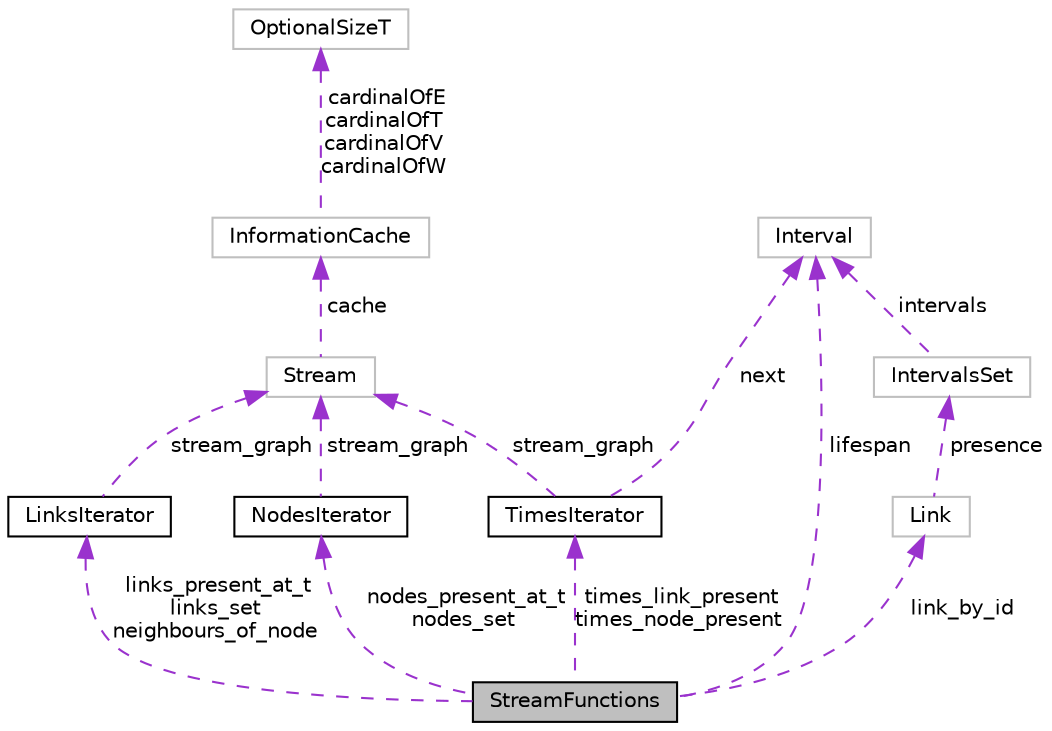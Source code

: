 digraph "StreamFunctions"
{
 // LATEX_PDF_SIZE
  edge [fontname="Helvetica",fontsize="10",labelfontname="Helvetica",labelfontsize="10"];
  node [fontname="Helvetica",fontsize="10",shape=record];
  Node1 [label="StreamFunctions",height=0.2,width=0.4,color="black", fillcolor="grey75", style="filled", fontcolor="black",tooltip=" "];
  Node2 -> Node1 [dir="back",color="darkorchid3",fontsize="10",style="dashed",label=" nodes_present_at_t\nnodes_set" ];
  Node2 [label="NodesIterator",height=0.2,width=0.4,color="black", fillcolor="white", style="filled",URL="$structNodesIterator.html",tooltip="An iterator over nodes."];
  Node3 -> Node2 [dir="back",color="darkorchid3",fontsize="10",style="dashed",label=" stream_graph" ];
  Node3 [label="Stream",height=0.2,width=0.4,color="grey75", fillcolor="white", style="filled",URL="$structStream.html",tooltip=" "];
  Node4 -> Node3 [dir="back",color="darkorchid3",fontsize="10",style="dashed",label=" cache" ];
  Node4 [label="InformationCache",height=0.2,width=0.4,color="grey75", fillcolor="white", style="filled",URL="$structInformationCache.html",tooltip=" "];
  Node5 -> Node4 [dir="back",color="darkorchid3",fontsize="10",style="dashed",label=" cardinalOfE\ncardinalOfT\ncardinalOfV\ncardinalOfW" ];
  Node5 [label="OptionalSizeT",height=0.2,width=0.4,color="grey75", fillcolor="white", style="filled",URL="$structOptionalSizeT.html",tooltip=" "];
  Node6 -> Node1 [dir="back",color="darkorchid3",fontsize="10",style="dashed",label=" links_present_at_t\nlinks_set\nneighbours_of_node" ];
  Node6 [label="LinksIterator",height=0.2,width=0.4,color="black", fillcolor="white", style="filled",URL="$structLinksIterator.html",tooltip="An iterator over links."];
  Node3 -> Node6 [dir="back",color="darkorchid3",fontsize="10",style="dashed",label=" stream_graph" ];
  Node7 -> Node1 [dir="back",color="darkorchid3",fontsize="10",style="dashed",label=" lifespan" ];
  Node7 [label="Interval",height=0.2,width=0.4,color="grey75", fillcolor="white", style="filled",URL="$structInterval.html",tooltip=" "];
  Node8 -> Node1 [dir="back",color="darkorchid3",fontsize="10",style="dashed",label=" times_link_present\ntimes_node_present" ];
  Node8 [label="TimesIterator",height=0.2,width=0.4,color="black", fillcolor="white", style="filled",URL="$structTimesIterator.html",tooltip="An iterator over a set of time intervals."];
  Node3 -> Node8 [dir="back",color="darkorchid3",fontsize="10",style="dashed",label=" stream_graph" ];
  Node7 -> Node8 [dir="back",color="darkorchid3",fontsize="10",style="dashed",label=" next" ];
  Node9 -> Node1 [dir="back",color="darkorchid3",fontsize="10",style="dashed",label=" link_by_id" ];
  Node9 [label="Link",height=0.2,width=0.4,color="grey75", fillcolor="white", style="filled",URL="$structLink.html",tooltip=" "];
  Node10 -> Node9 [dir="back",color="darkorchid3",fontsize="10",style="dashed",label=" presence" ];
  Node10 [label="IntervalsSet",height=0.2,width=0.4,color="grey75", fillcolor="white", style="filled",URL="$structIntervalsSet.html",tooltip=" "];
  Node7 -> Node10 [dir="back",color="darkorchid3",fontsize="10",style="dashed",label=" intervals" ];
}
